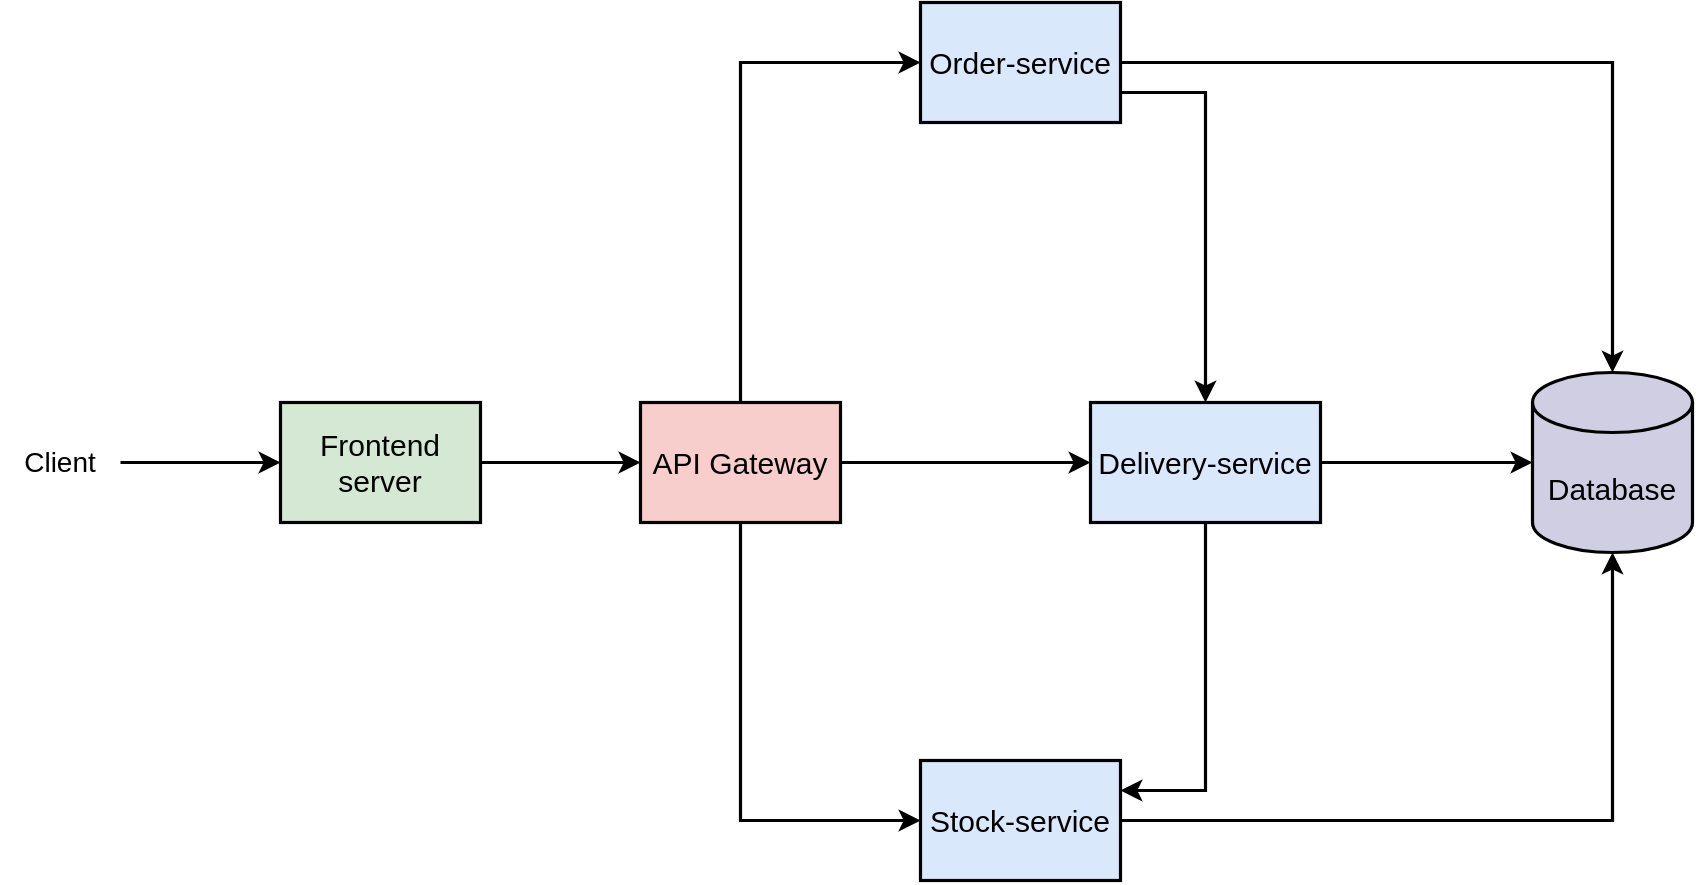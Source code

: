 <mxfile version="26.0.6">
  <diagram name="Page-1" id="WKWc72kT9ms7Dnqw43nY">
    <mxGraphModel dx="2199" dy="759" grid="1" gridSize="10" guides="1" tooltips="1" connect="1" arrows="1" fold="1" page="1" pageScale="1" pageWidth="827" pageHeight="1169" math="0" shadow="0">
      <root>
        <mxCell id="0" />
        <mxCell id="1" parent="0" />
        <mxCell id="3ZN4kEDKgWEgKxyQS_zH-4" value="&lt;font style=&quot;font-size: 15px;&quot;&gt;Database&lt;/font&gt;" style="shape=cylinder3;whiteSpace=wrap;html=1;boundedLbl=1;backgroundOutline=1;size=15;strokeWidth=1.6;fillColor=#d0cee2;strokeColor=#000000;" vertex="1" parent="1">
          <mxGeometry x="586" y="225" width="80" height="90" as="geometry" />
        </mxCell>
        <mxCell id="3ZN4kEDKgWEgKxyQS_zH-14" style="edgeStyle=orthogonalEdgeStyle;rounded=0;orthogonalLoop=1;jettySize=auto;html=1;exitX=1;exitY=0.5;exitDx=0;exitDy=0;entryX=0;entryY=0.5;entryDx=0;entryDy=0;strokeWidth=1.6;" edge="1" parent="1" source="3ZN4kEDKgWEgKxyQS_zH-5" target="3ZN4kEDKgWEgKxyQS_zH-6">
          <mxGeometry relative="1" as="geometry" />
        </mxCell>
        <mxCell id="3ZN4kEDKgWEgKxyQS_zH-15" style="edgeStyle=orthogonalEdgeStyle;rounded=0;orthogonalLoop=1;jettySize=auto;html=1;exitX=0.5;exitY=0;exitDx=0;exitDy=0;entryX=0;entryY=0.5;entryDx=0;entryDy=0;strokeWidth=1.6;" edge="1" parent="1" source="3ZN4kEDKgWEgKxyQS_zH-5" target="3ZN4kEDKgWEgKxyQS_zH-8">
          <mxGeometry relative="1" as="geometry" />
        </mxCell>
        <mxCell id="3ZN4kEDKgWEgKxyQS_zH-16" style="edgeStyle=orthogonalEdgeStyle;rounded=0;orthogonalLoop=1;jettySize=auto;html=1;exitX=0.5;exitY=1;exitDx=0;exitDy=0;entryX=0;entryY=0.5;entryDx=0;entryDy=0;strokeWidth=1.6;" edge="1" parent="1" source="3ZN4kEDKgWEgKxyQS_zH-5" target="3ZN4kEDKgWEgKxyQS_zH-7">
          <mxGeometry relative="1" as="geometry" />
        </mxCell>
        <mxCell id="3ZN4kEDKgWEgKxyQS_zH-5" value="&lt;font style=&quot;font-size: 15px;&quot;&gt;API Gateway&lt;/font&gt;" style="rounded=0;whiteSpace=wrap;html=1;strokeWidth=1.6;fillColor=#f8cecc;strokeColor=#000000;" vertex="1" parent="1">
          <mxGeometry x="140" y="240" width="100" height="60" as="geometry" />
        </mxCell>
        <mxCell id="3ZN4kEDKgWEgKxyQS_zH-19" style="edgeStyle=orthogonalEdgeStyle;rounded=0;orthogonalLoop=1;jettySize=auto;html=1;exitX=1;exitY=0.5;exitDx=0;exitDy=0;strokeWidth=1.6;" edge="1" parent="1" source="3ZN4kEDKgWEgKxyQS_zH-6" target="3ZN4kEDKgWEgKxyQS_zH-4">
          <mxGeometry relative="1" as="geometry" />
        </mxCell>
        <mxCell id="3ZN4kEDKgWEgKxyQS_zH-21" style="edgeStyle=orthogonalEdgeStyle;rounded=0;orthogonalLoop=1;jettySize=auto;html=1;exitX=0.5;exitY=1;exitDx=0;exitDy=0;entryX=1;entryY=0.25;entryDx=0;entryDy=0;strokeWidth=1.6;" edge="1" parent="1" source="3ZN4kEDKgWEgKxyQS_zH-6" target="3ZN4kEDKgWEgKxyQS_zH-7">
          <mxGeometry relative="1" as="geometry" />
        </mxCell>
        <mxCell id="3ZN4kEDKgWEgKxyQS_zH-6" value="&lt;font style=&quot;font-size: 15px;&quot;&gt;Delivery-service&lt;/font&gt;" style="rounded=0;whiteSpace=wrap;html=1;strokeWidth=1.6;fillColor=#dae8fc;strokeColor=#000000;" vertex="1" parent="1">
          <mxGeometry x="365" y="240" width="115" height="60" as="geometry" />
        </mxCell>
        <mxCell id="3ZN4kEDKgWEgKxyQS_zH-7" value="&lt;font style=&quot;font-size: 15px;&quot;&gt;Stock-service&lt;/font&gt;" style="rounded=0;whiteSpace=wrap;html=1;strokeWidth=1.6;fillColor=#dae8fc;strokeColor=#000000;" vertex="1" parent="1">
          <mxGeometry x="280" y="419" width="100" height="60" as="geometry" />
        </mxCell>
        <mxCell id="3ZN4kEDKgWEgKxyQS_zH-17" style="edgeStyle=orthogonalEdgeStyle;rounded=0;orthogonalLoop=1;jettySize=auto;html=1;exitX=1;exitY=0.5;exitDx=0;exitDy=0;strokeWidth=1.6;" edge="1" parent="1" source="3ZN4kEDKgWEgKxyQS_zH-8" target="3ZN4kEDKgWEgKxyQS_zH-4">
          <mxGeometry relative="1" as="geometry" />
        </mxCell>
        <mxCell id="3ZN4kEDKgWEgKxyQS_zH-20" style="edgeStyle=orthogonalEdgeStyle;rounded=0;orthogonalLoop=1;jettySize=auto;html=1;exitX=1;exitY=0.75;exitDx=0;exitDy=0;entryX=0.5;entryY=0;entryDx=0;entryDy=0;strokeWidth=1.6;" edge="1" parent="1" source="3ZN4kEDKgWEgKxyQS_zH-8" target="3ZN4kEDKgWEgKxyQS_zH-6">
          <mxGeometry relative="1" as="geometry" />
        </mxCell>
        <mxCell id="3ZN4kEDKgWEgKxyQS_zH-8" value="&lt;font style=&quot;font-size: 15px;&quot;&gt;Order-service&lt;/font&gt;" style="rounded=0;whiteSpace=wrap;html=1;strokeWidth=1.6;fillColor=#dae8fc;strokeColor=#000000;" vertex="1" parent="1">
          <mxGeometry x="280" y="40" width="100" height="60" as="geometry" />
        </mxCell>
        <mxCell id="3ZN4kEDKgWEgKxyQS_zH-12" style="edgeStyle=orthogonalEdgeStyle;rounded=0;orthogonalLoop=1;jettySize=auto;html=1;exitX=1;exitY=0.5;exitDx=0;exitDy=0;entryX=0;entryY=0.5;entryDx=0;entryDy=0;strokeWidth=1.6;" edge="1" parent="1" source="3ZN4kEDKgWEgKxyQS_zH-11" target="3ZN4kEDKgWEgKxyQS_zH-5">
          <mxGeometry relative="1" as="geometry" />
        </mxCell>
        <mxCell id="3ZN4kEDKgWEgKxyQS_zH-11" value="&lt;font style=&quot;font-size: 15px;&quot;&gt;Frontend server&lt;/font&gt;" style="rounded=0;whiteSpace=wrap;html=1;strokeWidth=1.6;fillColor=#d5e8d4;strokeColor=#000000;" vertex="1" parent="1">
          <mxGeometry x="-40" y="240" width="100" height="60" as="geometry" />
        </mxCell>
        <mxCell id="3ZN4kEDKgWEgKxyQS_zH-13" value="" style="endArrow=classic;html=1;rounded=0;entryX=0;entryY=0.5;entryDx=0;entryDy=0;strokeWidth=1.6;" edge="1" parent="1" target="3ZN4kEDKgWEgKxyQS_zH-11">
          <mxGeometry width="50" height="50" relative="1" as="geometry">
            <mxPoint x="-120" y="270" as="sourcePoint" />
            <mxPoint x="-110" y="225" as="targetPoint" />
          </mxGeometry>
        </mxCell>
        <mxCell id="3ZN4kEDKgWEgKxyQS_zH-18" style="edgeStyle=orthogonalEdgeStyle;rounded=0;orthogonalLoop=1;jettySize=auto;html=1;exitX=1;exitY=0.5;exitDx=0;exitDy=0;entryX=0.5;entryY=1;entryDx=0;entryDy=0;entryPerimeter=0;strokeWidth=1.6;" edge="1" parent="1" source="3ZN4kEDKgWEgKxyQS_zH-7" target="3ZN4kEDKgWEgKxyQS_zH-4">
          <mxGeometry relative="1" as="geometry" />
        </mxCell>
        <mxCell id="3ZN4kEDKgWEgKxyQS_zH-28" value="&lt;font style=&quot;font-size: 14px;&quot;&gt;Client&lt;/font&gt;" style="text;html=1;align=center;verticalAlign=middle;whiteSpace=wrap;rounded=0;" vertex="1" parent="1">
          <mxGeometry x="-180" y="255" width="60" height="30" as="geometry" />
        </mxCell>
      </root>
    </mxGraphModel>
  </diagram>
</mxfile>
